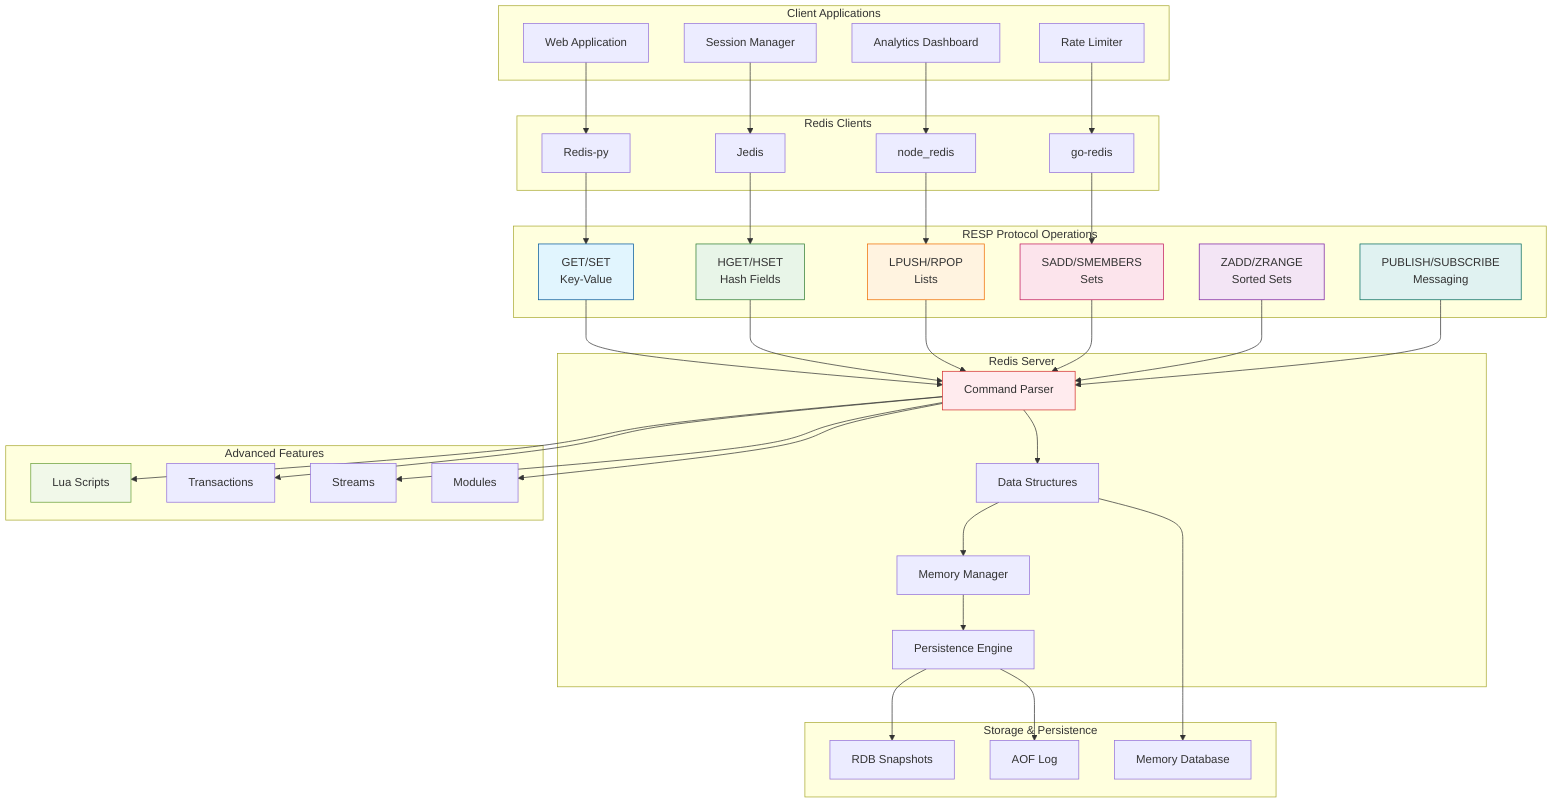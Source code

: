 graph TB
    subgraph "Client Applications"
        A[Web Application]
        B[Session Manager]
        C[Analytics Dashboard]
        D[Rate Limiter]
    end
    
    subgraph "Redis Clients"
        E[Redis-py]
        F[Jedis]
        G[node_redis]
        H[go-redis]
    end
    
    subgraph "RESP Protocol Operations"
        I[GET/SET<br/>Key-Value]
        J[HGET/HSET<br/>Hash Fields]
        K[LPUSH/RPOP<br/>Lists]
        L[SADD/SMEMBERS<br/>Sets]
        M[ZADD/ZRANGE<br/>Sorted Sets]
        N[PUBLISH/SUBSCRIBE<br/>Messaging]
    end
    
    subgraph "Redis Server"
        O[Command Parser]
        P[Data Structures]
        Q[Memory Manager]
        R[Persistence Engine]
    end
    
    subgraph "Storage & Persistence"
        S[RDB Snapshots]
        T[AOF Log]
        U[Memory Database]
    end
    
    subgraph "Advanced Features"
        V[Lua Scripts]
        W[Transactions]
        X[Streams]
        Y[Modules]
    end
    
    %% Client to Redis client connections
    A --> E
    B --> F
    C --> G
    D --> H
    
    %% Redis client to RESP operations
    E --> I
    F --> J
    G --> K
    H --> L
    
    %% RESP operations to server
    I --> O
    J --> O
    K --> O
    L --> O
    M --> O
    N --> O
    
    %% Server components
    O --> P
    P --> Q
    Q --> R
    
    %% Storage layer
    P --> U
    R --> S
    R --> T
    
    %% Advanced features
    O --> V
    O --> W
    O --> X
    O --> Y
    
    %% Styling
    style I fill:#e1f5fe,stroke:#01579b
    style J fill:#e8f5e8,stroke:#2e7d32
    style K fill:#fff3e0,stroke:#ef6c00
    style L fill:#fce4ec,stroke:#c2185b
    style M fill:#f3e5f5,stroke:#7b1fa2
    style N fill:#e0f2f1,stroke:#00695c
    style O fill:#ffebee,stroke:#d32f2f
    style V fill:#f1f8e9,stroke:#689f38